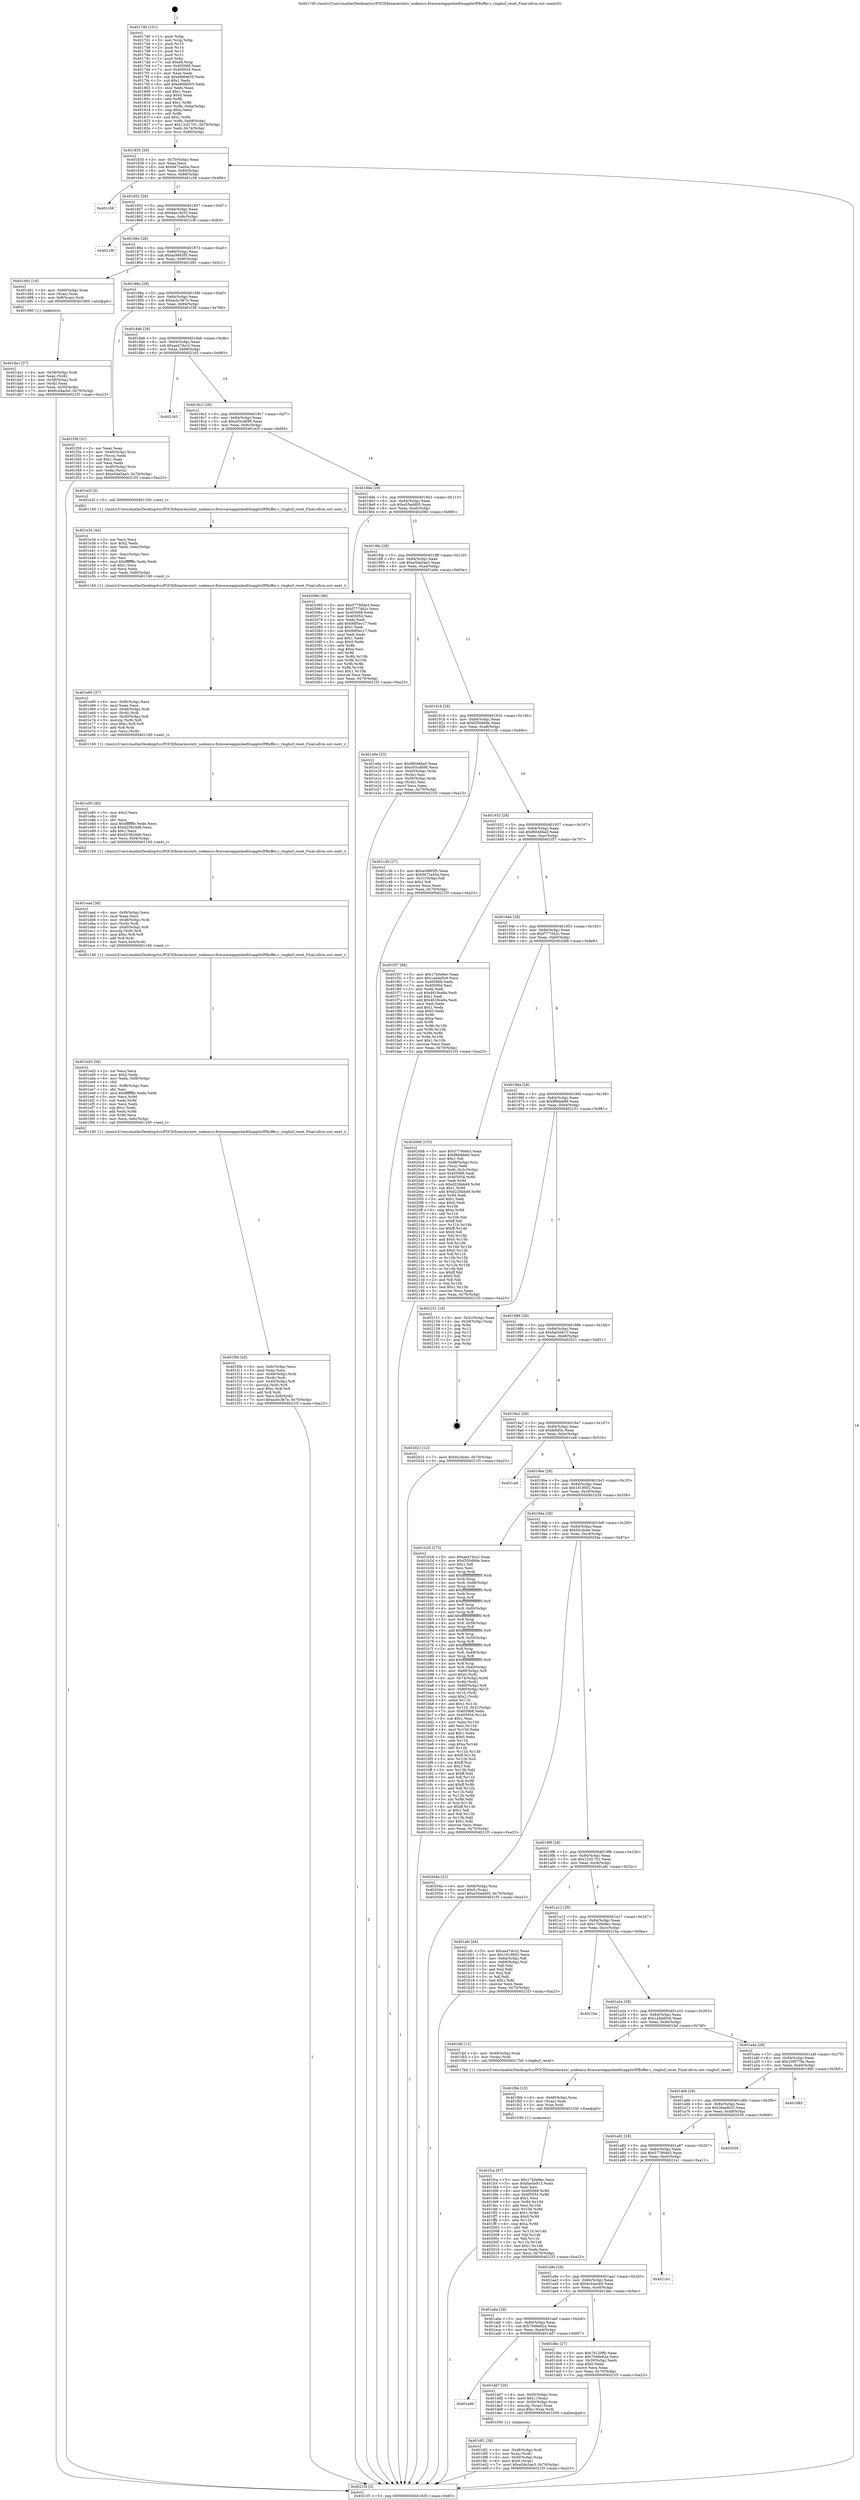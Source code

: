 digraph "0x4017d0" {
  label = "0x4017d0 (/mnt/c/Users/mathe/Desktop/tcc/POCII/binaries/extr_nodemcu-firmwareappmbedtlsapplwIPBuffer.c_ringbuf_reset_Final-ollvm.out::main(0))"
  labelloc = "t"
  node[shape=record]

  Entry [label="",width=0.3,height=0.3,shape=circle,fillcolor=black,style=filled]
  "0x401835" [label="{
     0x401835 [29]\l
     | [instrs]\l
     &nbsp;&nbsp;0x401835 \<+3\>: mov -0x70(%rbp),%eax\l
     &nbsp;&nbsp;0x401838 \<+2\>: mov %eax,%ecx\l
     &nbsp;&nbsp;0x40183a \<+6\>: sub $0x9472a45a,%ecx\l
     &nbsp;&nbsp;0x401840 \<+6\>: mov %eax,-0x84(%rbp)\l
     &nbsp;&nbsp;0x401846 \<+6\>: mov %ecx,-0x88(%rbp)\l
     &nbsp;&nbsp;0x40184c \<+6\>: je 0000000000401c56 \<main+0x486\>\l
  }"]
  "0x401c56" [label="{
     0x401c56\l
  }", style=dashed]
  "0x401852" [label="{
     0x401852 [28]\l
     | [instrs]\l
     &nbsp;&nbsp;0x401852 \<+5\>: jmp 0000000000401857 \<main+0x87\>\l
     &nbsp;&nbsp;0x401857 \<+6\>: mov -0x84(%rbp),%eax\l
     &nbsp;&nbsp;0x40185d \<+5\>: sub $0x9ae1fe35,%eax\l
     &nbsp;&nbsp;0x401862 \<+6\>: mov %eax,-0x8c(%rbp)\l
     &nbsp;&nbsp;0x401868 \<+6\>: je 000000000040219f \<main+0x9cf\>\l
  }"]
  Exit [label="",width=0.3,height=0.3,shape=circle,fillcolor=black,style=filled,peripheries=2]
  "0x40219f" [label="{
     0x40219f\l
  }", style=dashed]
  "0x40186e" [label="{
     0x40186e [28]\l
     | [instrs]\l
     &nbsp;&nbsp;0x40186e \<+5\>: jmp 0000000000401873 \<main+0xa3\>\l
     &nbsp;&nbsp;0x401873 \<+6\>: mov -0x84(%rbp),%eax\l
     &nbsp;&nbsp;0x401879 \<+5\>: sub $0xac9865f5,%eax\l
     &nbsp;&nbsp;0x40187e \<+6\>: mov %eax,-0x90(%rbp)\l
     &nbsp;&nbsp;0x401884 \<+6\>: je 0000000000401d91 \<main+0x5c1\>\l
  }"]
  "0x401fca" [label="{
     0x401fca [87]\l
     | [instrs]\l
     &nbsp;&nbsp;0x401fca \<+5\>: mov $0x17b0e9ec,%ecx\l
     &nbsp;&nbsp;0x401fcf \<+5\>: mov $0xfae5e913,%edx\l
     &nbsp;&nbsp;0x401fd4 \<+2\>: xor %esi,%esi\l
     &nbsp;&nbsp;0x401fd6 \<+8\>: mov 0x405068,%r8d\l
     &nbsp;&nbsp;0x401fde \<+8\>: mov 0x405054,%r9d\l
     &nbsp;&nbsp;0x401fe6 \<+3\>: sub $0x1,%esi\l
     &nbsp;&nbsp;0x401fe9 \<+3\>: mov %r8d,%r10d\l
     &nbsp;&nbsp;0x401fec \<+3\>: add %esi,%r10d\l
     &nbsp;&nbsp;0x401fef \<+4\>: imul %r10d,%r8d\l
     &nbsp;&nbsp;0x401ff3 \<+4\>: and $0x1,%r8d\l
     &nbsp;&nbsp;0x401ff7 \<+4\>: cmp $0x0,%r8d\l
     &nbsp;&nbsp;0x401ffb \<+4\>: sete %r11b\l
     &nbsp;&nbsp;0x401fff \<+4\>: cmp $0xa,%r9d\l
     &nbsp;&nbsp;0x402003 \<+3\>: setl %bl\l
     &nbsp;&nbsp;0x402006 \<+3\>: mov %r11b,%r14b\l
     &nbsp;&nbsp;0x402009 \<+3\>: and %bl,%r14b\l
     &nbsp;&nbsp;0x40200c \<+3\>: xor %bl,%r11b\l
     &nbsp;&nbsp;0x40200f \<+3\>: or %r11b,%r14b\l
     &nbsp;&nbsp;0x402012 \<+4\>: test $0x1,%r14b\l
     &nbsp;&nbsp;0x402016 \<+3\>: cmovne %edx,%ecx\l
     &nbsp;&nbsp;0x402019 \<+3\>: mov %ecx,-0x70(%rbp)\l
     &nbsp;&nbsp;0x40201c \<+5\>: jmp 00000000004021f3 \<main+0xa23\>\l
  }"]
  "0x401d91" [label="{
     0x401d91 [16]\l
     | [instrs]\l
     &nbsp;&nbsp;0x401d91 \<+4\>: mov -0x60(%rbp),%rax\l
     &nbsp;&nbsp;0x401d95 \<+3\>: mov (%rax),%rax\l
     &nbsp;&nbsp;0x401d98 \<+4\>: mov 0x8(%rax),%rdi\l
     &nbsp;&nbsp;0x401d9c \<+5\>: call 0000000000401060 \<atoi@plt\>\l
     | [calls]\l
     &nbsp;&nbsp;0x401060 \{1\} (unknown)\l
  }"]
  "0x40188a" [label="{
     0x40188a [28]\l
     | [instrs]\l
     &nbsp;&nbsp;0x40188a \<+5\>: jmp 000000000040188f \<main+0xbf\>\l
     &nbsp;&nbsp;0x40188f \<+6\>: mov -0x84(%rbp),%eax\l
     &nbsp;&nbsp;0x401895 \<+5\>: sub $0xacbc367e,%eax\l
     &nbsp;&nbsp;0x40189a \<+6\>: mov %eax,-0x94(%rbp)\l
     &nbsp;&nbsp;0x4018a0 \<+6\>: je 0000000000401f38 \<main+0x768\>\l
  }"]
  "0x401fbb" [label="{
     0x401fbb [15]\l
     | [instrs]\l
     &nbsp;&nbsp;0x401fbb \<+4\>: mov -0x48(%rbp),%rax\l
     &nbsp;&nbsp;0x401fbf \<+3\>: mov (%rax),%rax\l
     &nbsp;&nbsp;0x401fc2 \<+3\>: mov %rax,%rdi\l
     &nbsp;&nbsp;0x401fc5 \<+5\>: call 0000000000401030 \<free@plt\>\l
     | [calls]\l
     &nbsp;&nbsp;0x401030 \{1\} (unknown)\l
  }"]
  "0x401f38" [label="{
     0x401f38 [31]\l
     | [instrs]\l
     &nbsp;&nbsp;0x401f38 \<+2\>: xor %eax,%eax\l
     &nbsp;&nbsp;0x401f3a \<+4\>: mov -0x40(%rbp),%rcx\l
     &nbsp;&nbsp;0x401f3e \<+2\>: mov (%rcx),%edx\l
     &nbsp;&nbsp;0x401f40 \<+3\>: sub $0x1,%eax\l
     &nbsp;&nbsp;0x401f43 \<+2\>: sub %eax,%edx\l
     &nbsp;&nbsp;0x401f45 \<+4\>: mov -0x40(%rbp),%rcx\l
     &nbsp;&nbsp;0x401f49 \<+2\>: mov %edx,(%rcx)\l
     &nbsp;&nbsp;0x401f4b \<+7\>: movl $0xe5da5ae3,-0x70(%rbp)\l
     &nbsp;&nbsp;0x401f52 \<+5\>: jmp 00000000004021f3 \<main+0xa23\>\l
  }"]
  "0x4018a6" [label="{
     0x4018a6 [28]\l
     | [instrs]\l
     &nbsp;&nbsp;0x4018a6 \<+5\>: jmp 00000000004018ab \<main+0xdb\>\l
     &nbsp;&nbsp;0x4018ab \<+6\>: mov -0x84(%rbp),%eax\l
     &nbsp;&nbsp;0x4018b1 \<+5\>: sub $0xae47dcc2,%eax\l
     &nbsp;&nbsp;0x4018b6 \<+6\>: mov %eax,-0x98(%rbp)\l
     &nbsp;&nbsp;0x4018bc \<+6\>: je 0000000000402163 \<main+0x993\>\l
  }"]
  "0x401f0b" [label="{
     0x401f0b [45]\l
     | [instrs]\l
     &nbsp;&nbsp;0x401f0b \<+6\>: mov -0xfc(%rbp),%ecx\l
     &nbsp;&nbsp;0x401f11 \<+3\>: imul %eax,%ecx\l
     &nbsp;&nbsp;0x401f14 \<+4\>: mov -0x48(%rbp),%rdi\l
     &nbsp;&nbsp;0x401f18 \<+3\>: mov (%rdi),%rdi\l
     &nbsp;&nbsp;0x401f1b \<+4\>: mov -0x40(%rbp),%r8\l
     &nbsp;&nbsp;0x401f1f \<+3\>: movslq (%r8),%r8\l
     &nbsp;&nbsp;0x401f22 \<+4\>: imul $0xc,%r8,%r8\l
     &nbsp;&nbsp;0x401f26 \<+3\>: add %r8,%rdi\l
     &nbsp;&nbsp;0x401f29 \<+3\>: mov %ecx,0x8(%rdi)\l
     &nbsp;&nbsp;0x401f2c \<+7\>: movl $0xacbc367e,-0x70(%rbp)\l
     &nbsp;&nbsp;0x401f33 \<+5\>: jmp 00000000004021f3 \<main+0xa23\>\l
  }"]
  "0x402163" [label="{
     0x402163\l
  }", style=dashed]
  "0x4018c2" [label="{
     0x4018c2 [28]\l
     | [instrs]\l
     &nbsp;&nbsp;0x4018c2 \<+5\>: jmp 00000000004018c7 \<main+0xf7\>\l
     &nbsp;&nbsp;0x4018c7 \<+6\>: mov -0x84(%rbp),%eax\l
     &nbsp;&nbsp;0x4018cd \<+5\>: sub $0xe55cd690,%eax\l
     &nbsp;&nbsp;0x4018d2 \<+6\>: mov %eax,-0x9c(%rbp)\l
     &nbsp;&nbsp;0x4018d8 \<+6\>: je 0000000000401e2f \<main+0x65f\>\l
  }"]
  "0x401ed3" [label="{
     0x401ed3 [56]\l
     | [instrs]\l
     &nbsp;&nbsp;0x401ed3 \<+2\>: xor %ecx,%ecx\l
     &nbsp;&nbsp;0x401ed5 \<+5\>: mov $0x2,%edx\l
     &nbsp;&nbsp;0x401eda \<+6\>: mov %edx,-0xf8(%rbp)\l
     &nbsp;&nbsp;0x401ee0 \<+1\>: cltd\l
     &nbsp;&nbsp;0x401ee1 \<+6\>: mov -0xf8(%rbp),%esi\l
     &nbsp;&nbsp;0x401ee7 \<+2\>: idiv %esi\l
     &nbsp;&nbsp;0x401ee9 \<+6\>: imul $0xfffffffe,%edx,%edx\l
     &nbsp;&nbsp;0x401eef \<+3\>: mov %ecx,%r9d\l
     &nbsp;&nbsp;0x401ef2 \<+3\>: sub %edx,%r9d\l
     &nbsp;&nbsp;0x401ef5 \<+2\>: mov %ecx,%edx\l
     &nbsp;&nbsp;0x401ef7 \<+3\>: sub $0x1,%edx\l
     &nbsp;&nbsp;0x401efa \<+3\>: add %edx,%r9d\l
     &nbsp;&nbsp;0x401efd \<+3\>: sub %r9d,%ecx\l
     &nbsp;&nbsp;0x401f00 \<+6\>: mov %ecx,-0xfc(%rbp)\l
     &nbsp;&nbsp;0x401f06 \<+5\>: call 0000000000401160 \<next_i\>\l
     | [calls]\l
     &nbsp;&nbsp;0x401160 \{1\} (/mnt/c/Users/mathe/Desktop/tcc/POCII/binaries/extr_nodemcu-firmwareappmbedtlsapplwIPBuffer.c_ringbuf_reset_Final-ollvm.out::next_i)\l
  }"]
  "0x401e2f" [label="{
     0x401e2f [5]\l
     | [instrs]\l
     &nbsp;&nbsp;0x401e2f \<+5\>: call 0000000000401160 \<next_i\>\l
     | [calls]\l
     &nbsp;&nbsp;0x401160 \{1\} (/mnt/c/Users/mathe/Desktop/tcc/POCII/binaries/extr_nodemcu-firmwareappmbedtlsapplwIPBuffer.c_ringbuf_reset_Final-ollvm.out::next_i)\l
  }"]
  "0x4018de" [label="{
     0x4018de [28]\l
     | [instrs]\l
     &nbsp;&nbsp;0x4018de \<+5\>: jmp 00000000004018e3 \<main+0x113\>\l
     &nbsp;&nbsp;0x4018e3 \<+6\>: mov -0x84(%rbp),%eax\l
     &nbsp;&nbsp;0x4018e9 \<+5\>: sub $0xe55edd05,%eax\l
     &nbsp;&nbsp;0x4018ee \<+6\>: mov %eax,-0xa0(%rbp)\l
     &nbsp;&nbsp;0x4018f4 \<+6\>: je 0000000000402060 \<main+0x890\>\l
  }"]
  "0x401ead" [label="{
     0x401ead [38]\l
     | [instrs]\l
     &nbsp;&nbsp;0x401ead \<+6\>: mov -0xf4(%rbp),%ecx\l
     &nbsp;&nbsp;0x401eb3 \<+3\>: imul %eax,%ecx\l
     &nbsp;&nbsp;0x401eb6 \<+4\>: mov -0x48(%rbp),%rdi\l
     &nbsp;&nbsp;0x401eba \<+3\>: mov (%rdi),%rdi\l
     &nbsp;&nbsp;0x401ebd \<+4\>: mov -0x40(%rbp),%r8\l
     &nbsp;&nbsp;0x401ec1 \<+3\>: movslq (%r8),%r8\l
     &nbsp;&nbsp;0x401ec4 \<+4\>: imul $0xc,%r8,%r8\l
     &nbsp;&nbsp;0x401ec8 \<+3\>: add %r8,%rdi\l
     &nbsp;&nbsp;0x401ecb \<+3\>: mov %ecx,0x4(%rdi)\l
     &nbsp;&nbsp;0x401ece \<+5\>: call 0000000000401160 \<next_i\>\l
     | [calls]\l
     &nbsp;&nbsp;0x401160 \{1\} (/mnt/c/Users/mathe/Desktop/tcc/POCII/binaries/extr_nodemcu-firmwareappmbedtlsapplwIPBuffer.c_ringbuf_reset_Final-ollvm.out::next_i)\l
  }"]
  "0x402060" [label="{
     0x402060 [88]\l
     | [instrs]\l
     &nbsp;&nbsp;0x402060 \<+5\>: mov $0x57790de3,%eax\l
     &nbsp;&nbsp;0x402065 \<+5\>: mov $0xf777d42c,%ecx\l
     &nbsp;&nbsp;0x40206a \<+7\>: mov 0x405068,%edx\l
     &nbsp;&nbsp;0x402071 \<+7\>: mov 0x405054,%esi\l
     &nbsp;&nbsp;0x402078 \<+2\>: mov %edx,%edi\l
     &nbsp;&nbsp;0x40207a \<+6\>: add $0x9df5ec17,%edi\l
     &nbsp;&nbsp;0x402080 \<+3\>: sub $0x1,%edi\l
     &nbsp;&nbsp;0x402083 \<+6\>: sub $0x9df5ec17,%edi\l
     &nbsp;&nbsp;0x402089 \<+3\>: imul %edi,%edx\l
     &nbsp;&nbsp;0x40208c \<+3\>: and $0x1,%edx\l
     &nbsp;&nbsp;0x40208f \<+3\>: cmp $0x0,%edx\l
     &nbsp;&nbsp;0x402092 \<+4\>: sete %r8b\l
     &nbsp;&nbsp;0x402096 \<+3\>: cmp $0xa,%esi\l
     &nbsp;&nbsp;0x402099 \<+4\>: setl %r9b\l
     &nbsp;&nbsp;0x40209d \<+3\>: mov %r8b,%r10b\l
     &nbsp;&nbsp;0x4020a0 \<+3\>: and %r9b,%r10b\l
     &nbsp;&nbsp;0x4020a3 \<+3\>: xor %r9b,%r8b\l
     &nbsp;&nbsp;0x4020a6 \<+3\>: or %r8b,%r10b\l
     &nbsp;&nbsp;0x4020a9 \<+4\>: test $0x1,%r10b\l
     &nbsp;&nbsp;0x4020ad \<+3\>: cmovne %ecx,%eax\l
     &nbsp;&nbsp;0x4020b0 \<+3\>: mov %eax,-0x70(%rbp)\l
     &nbsp;&nbsp;0x4020b3 \<+5\>: jmp 00000000004021f3 \<main+0xa23\>\l
  }"]
  "0x4018fa" [label="{
     0x4018fa [28]\l
     | [instrs]\l
     &nbsp;&nbsp;0x4018fa \<+5\>: jmp 00000000004018ff \<main+0x12f\>\l
     &nbsp;&nbsp;0x4018ff \<+6\>: mov -0x84(%rbp),%eax\l
     &nbsp;&nbsp;0x401905 \<+5\>: sub $0xe5da5ae3,%eax\l
     &nbsp;&nbsp;0x40190a \<+6\>: mov %eax,-0xa4(%rbp)\l
     &nbsp;&nbsp;0x401910 \<+6\>: je 0000000000401e0e \<main+0x63e\>\l
  }"]
  "0x401e85" [label="{
     0x401e85 [40]\l
     | [instrs]\l
     &nbsp;&nbsp;0x401e85 \<+5\>: mov $0x2,%ecx\l
     &nbsp;&nbsp;0x401e8a \<+1\>: cltd\l
     &nbsp;&nbsp;0x401e8b \<+2\>: idiv %ecx\l
     &nbsp;&nbsp;0x401e8d \<+6\>: imul $0xfffffffe,%edx,%ecx\l
     &nbsp;&nbsp;0x401e93 \<+6\>: sub $0x623924d6,%ecx\l
     &nbsp;&nbsp;0x401e99 \<+3\>: add $0x1,%ecx\l
     &nbsp;&nbsp;0x401e9c \<+6\>: add $0x623924d6,%ecx\l
     &nbsp;&nbsp;0x401ea2 \<+6\>: mov %ecx,-0xf4(%rbp)\l
     &nbsp;&nbsp;0x401ea8 \<+5\>: call 0000000000401160 \<next_i\>\l
     | [calls]\l
     &nbsp;&nbsp;0x401160 \{1\} (/mnt/c/Users/mathe/Desktop/tcc/POCII/binaries/extr_nodemcu-firmwareappmbedtlsapplwIPBuffer.c_ringbuf_reset_Final-ollvm.out::next_i)\l
  }"]
  "0x401e0e" [label="{
     0x401e0e [33]\l
     | [instrs]\l
     &nbsp;&nbsp;0x401e0e \<+5\>: mov $0xf6046ba5,%eax\l
     &nbsp;&nbsp;0x401e13 \<+5\>: mov $0xe55cd690,%ecx\l
     &nbsp;&nbsp;0x401e18 \<+4\>: mov -0x40(%rbp),%rdx\l
     &nbsp;&nbsp;0x401e1c \<+2\>: mov (%rdx),%esi\l
     &nbsp;&nbsp;0x401e1e \<+4\>: mov -0x50(%rbp),%rdx\l
     &nbsp;&nbsp;0x401e22 \<+2\>: cmp (%rdx),%esi\l
     &nbsp;&nbsp;0x401e24 \<+3\>: cmovl %ecx,%eax\l
     &nbsp;&nbsp;0x401e27 \<+3\>: mov %eax,-0x70(%rbp)\l
     &nbsp;&nbsp;0x401e2a \<+5\>: jmp 00000000004021f3 \<main+0xa23\>\l
  }"]
  "0x401916" [label="{
     0x401916 [28]\l
     | [instrs]\l
     &nbsp;&nbsp;0x401916 \<+5\>: jmp 000000000040191b \<main+0x14b\>\l
     &nbsp;&nbsp;0x40191b \<+6\>: mov -0x84(%rbp),%eax\l
     &nbsp;&nbsp;0x401921 \<+5\>: sub $0xf350d69e,%eax\l
     &nbsp;&nbsp;0x401926 \<+6\>: mov %eax,-0xa8(%rbp)\l
     &nbsp;&nbsp;0x40192c \<+6\>: je 0000000000401c3b \<main+0x46b\>\l
  }"]
  "0x401e60" [label="{
     0x401e60 [37]\l
     | [instrs]\l
     &nbsp;&nbsp;0x401e60 \<+6\>: mov -0xf0(%rbp),%ecx\l
     &nbsp;&nbsp;0x401e66 \<+3\>: imul %eax,%ecx\l
     &nbsp;&nbsp;0x401e69 \<+4\>: mov -0x48(%rbp),%rdi\l
     &nbsp;&nbsp;0x401e6d \<+3\>: mov (%rdi),%rdi\l
     &nbsp;&nbsp;0x401e70 \<+4\>: mov -0x40(%rbp),%r8\l
     &nbsp;&nbsp;0x401e74 \<+3\>: movslq (%r8),%r8\l
     &nbsp;&nbsp;0x401e77 \<+4\>: imul $0xc,%r8,%r8\l
     &nbsp;&nbsp;0x401e7b \<+3\>: add %r8,%rdi\l
     &nbsp;&nbsp;0x401e7e \<+2\>: mov %ecx,(%rdi)\l
     &nbsp;&nbsp;0x401e80 \<+5\>: call 0000000000401160 \<next_i\>\l
     | [calls]\l
     &nbsp;&nbsp;0x401160 \{1\} (/mnt/c/Users/mathe/Desktop/tcc/POCII/binaries/extr_nodemcu-firmwareappmbedtlsapplwIPBuffer.c_ringbuf_reset_Final-ollvm.out::next_i)\l
  }"]
  "0x401c3b" [label="{
     0x401c3b [27]\l
     | [instrs]\l
     &nbsp;&nbsp;0x401c3b \<+5\>: mov $0xac9865f5,%eax\l
     &nbsp;&nbsp;0x401c40 \<+5\>: mov $0x9472a45a,%ecx\l
     &nbsp;&nbsp;0x401c45 \<+3\>: mov -0x31(%rbp),%dl\l
     &nbsp;&nbsp;0x401c48 \<+3\>: test $0x1,%dl\l
     &nbsp;&nbsp;0x401c4b \<+3\>: cmovne %ecx,%eax\l
     &nbsp;&nbsp;0x401c4e \<+3\>: mov %eax,-0x70(%rbp)\l
     &nbsp;&nbsp;0x401c51 \<+5\>: jmp 00000000004021f3 \<main+0xa23\>\l
  }"]
  "0x401932" [label="{
     0x401932 [28]\l
     | [instrs]\l
     &nbsp;&nbsp;0x401932 \<+5\>: jmp 0000000000401937 \<main+0x167\>\l
     &nbsp;&nbsp;0x401937 \<+6\>: mov -0x84(%rbp),%eax\l
     &nbsp;&nbsp;0x40193d \<+5\>: sub $0xf6046ba5,%eax\l
     &nbsp;&nbsp;0x401942 \<+6\>: mov %eax,-0xac(%rbp)\l
     &nbsp;&nbsp;0x401948 \<+6\>: je 0000000000401f57 \<main+0x787\>\l
  }"]
  "0x401e34" [label="{
     0x401e34 [44]\l
     | [instrs]\l
     &nbsp;&nbsp;0x401e34 \<+2\>: xor %ecx,%ecx\l
     &nbsp;&nbsp;0x401e36 \<+5\>: mov $0x2,%edx\l
     &nbsp;&nbsp;0x401e3b \<+6\>: mov %edx,-0xec(%rbp)\l
     &nbsp;&nbsp;0x401e41 \<+1\>: cltd\l
     &nbsp;&nbsp;0x401e42 \<+6\>: mov -0xec(%rbp),%esi\l
     &nbsp;&nbsp;0x401e48 \<+2\>: idiv %esi\l
     &nbsp;&nbsp;0x401e4a \<+6\>: imul $0xfffffffe,%edx,%edx\l
     &nbsp;&nbsp;0x401e50 \<+3\>: sub $0x1,%ecx\l
     &nbsp;&nbsp;0x401e53 \<+2\>: sub %ecx,%edx\l
     &nbsp;&nbsp;0x401e55 \<+6\>: mov %edx,-0xf0(%rbp)\l
     &nbsp;&nbsp;0x401e5b \<+5\>: call 0000000000401160 \<next_i\>\l
     | [calls]\l
     &nbsp;&nbsp;0x401160 \{1\} (/mnt/c/Users/mathe/Desktop/tcc/POCII/binaries/extr_nodemcu-firmwareappmbedtlsapplwIPBuffer.c_ringbuf_reset_Final-ollvm.out::next_i)\l
  }"]
  "0x401f57" [label="{
     0x401f57 [88]\l
     | [instrs]\l
     &nbsp;&nbsp;0x401f57 \<+5\>: mov $0x17b0e9ec,%eax\l
     &nbsp;&nbsp;0x401f5c \<+5\>: mov $0x1a4dd5c6,%ecx\l
     &nbsp;&nbsp;0x401f61 \<+7\>: mov 0x405068,%edx\l
     &nbsp;&nbsp;0x401f68 \<+7\>: mov 0x405054,%esi\l
     &nbsp;&nbsp;0x401f6f \<+2\>: mov %edx,%edi\l
     &nbsp;&nbsp;0x401f71 \<+6\>: sub $0x4619ce8a,%edi\l
     &nbsp;&nbsp;0x401f77 \<+3\>: sub $0x1,%edi\l
     &nbsp;&nbsp;0x401f7a \<+6\>: add $0x4619ce8a,%edi\l
     &nbsp;&nbsp;0x401f80 \<+3\>: imul %edi,%edx\l
     &nbsp;&nbsp;0x401f83 \<+3\>: and $0x1,%edx\l
     &nbsp;&nbsp;0x401f86 \<+3\>: cmp $0x0,%edx\l
     &nbsp;&nbsp;0x401f89 \<+4\>: sete %r8b\l
     &nbsp;&nbsp;0x401f8d \<+3\>: cmp $0xa,%esi\l
     &nbsp;&nbsp;0x401f90 \<+4\>: setl %r9b\l
     &nbsp;&nbsp;0x401f94 \<+3\>: mov %r8b,%r10b\l
     &nbsp;&nbsp;0x401f97 \<+3\>: and %r9b,%r10b\l
     &nbsp;&nbsp;0x401f9a \<+3\>: xor %r9b,%r8b\l
     &nbsp;&nbsp;0x401f9d \<+3\>: or %r8b,%r10b\l
     &nbsp;&nbsp;0x401fa0 \<+4\>: test $0x1,%r10b\l
     &nbsp;&nbsp;0x401fa4 \<+3\>: cmovne %ecx,%eax\l
     &nbsp;&nbsp;0x401fa7 \<+3\>: mov %eax,-0x70(%rbp)\l
     &nbsp;&nbsp;0x401faa \<+5\>: jmp 00000000004021f3 \<main+0xa23\>\l
  }"]
  "0x40194e" [label="{
     0x40194e [28]\l
     | [instrs]\l
     &nbsp;&nbsp;0x40194e \<+5\>: jmp 0000000000401953 \<main+0x183\>\l
     &nbsp;&nbsp;0x401953 \<+6\>: mov -0x84(%rbp),%eax\l
     &nbsp;&nbsp;0x401959 \<+5\>: sub $0xf777d42c,%eax\l
     &nbsp;&nbsp;0x40195e \<+6\>: mov %eax,-0xb0(%rbp)\l
     &nbsp;&nbsp;0x401964 \<+6\>: je 00000000004020b8 \<main+0x8e8\>\l
  }"]
  "0x401df1" [label="{
     0x401df1 [29]\l
     | [instrs]\l
     &nbsp;&nbsp;0x401df1 \<+4\>: mov -0x48(%rbp),%rdi\l
     &nbsp;&nbsp;0x401df5 \<+3\>: mov %rax,(%rdi)\l
     &nbsp;&nbsp;0x401df8 \<+4\>: mov -0x40(%rbp),%rax\l
     &nbsp;&nbsp;0x401dfc \<+6\>: movl $0x0,(%rax)\l
     &nbsp;&nbsp;0x401e02 \<+7\>: movl $0xe5da5ae3,-0x70(%rbp)\l
     &nbsp;&nbsp;0x401e09 \<+5\>: jmp 00000000004021f3 \<main+0xa23\>\l
  }"]
  "0x4020b8" [label="{
     0x4020b8 [153]\l
     | [instrs]\l
     &nbsp;&nbsp;0x4020b8 \<+5\>: mov $0x57790de3,%eax\l
     &nbsp;&nbsp;0x4020bd \<+5\>: mov $0xf8fdeb6d,%ecx\l
     &nbsp;&nbsp;0x4020c2 \<+2\>: mov $0x1,%dl\l
     &nbsp;&nbsp;0x4020c4 \<+4\>: mov -0x68(%rbp),%rsi\l
     &nbsp;&nbsp;0x4020c8 \<+2\>: mov (%rsi),%edi\l
     &nbsp;&nbsp;0x4020ca \<+3\>: mov %edi,-0x2c(%rbp)\l
     &nbsp;&nbsp;0x4020cd \<+7\>: mov 0x405068,%edi\l
     &nbsp;&nbsp;0x4020d4 \<+8\>: mov 0x405054,%r8d\l
     &nbsp;&nbsp;0x4020dc \<+3\>: mov %edi,%r9d\l
     &nbsp;&nbsp;0x4020df \<+7\>: sub $0xd226bb49,%r9d\l
     &nbsp;&nbsp;0x4020e6 \<+4\>: sub $0x1,%r9d\l
     &nbsp;&nbsp;0x4020ea \<+7\>: add $0xd226bb49,%r9d\l
     &nbsp;&nbsp;0x4020f1 \<+4\>: imul %r9d,%edi\l
     &nbsp;&nbsp;0x4020f5 \<+3\>: and $0x1,%edi\l
     &nbsp;&nbsp;0x4020f8 \<+3\>: cmp $0x0,%edi\l
     &nbsp;&nbsp;0x4020fb \<+4\>: sete %r10b\l
     &nbsp;&nbsp;0x4020ff \<+4\>: cmp $0xa,%r8d\l
     &nbsp;&nbsp;0x402103 \<+4\>: setl %r11b\l
     &nbsp;&nbsp;0x402107 \<+3\>: mov %r10b,%bl\l
     &nbsp;&nbsp;0x40210a \<+3\>: xor $0xff,%bl\l
     &nbsp;&nbsp;0x40210d \<+3\>: mov %r11b,%r14b\l
     &nbsp;&nbsp;0x402110 \<+4\>: xor $0xff,%r14b\l
     &nbsp;&nbsp;0x402114 \<+3\>: xor $0x0,%dl\l
     &nbsp;&nbsp;0x402117 \<+3\>: mov %bl,%r15b\l
     &nbsp;&nbsp;0x40211a \<+4\>: and $0x0,%r15b\l
     &nbsp;&nbsp;0x40211e \<+3\>: and %dl,%r10b\l
     &nbsp;&nbsp;0x402121 \<+3\>: mov %r14b,%r12b\l
     &nbsp;&nbsp;0x402124 \<+4\>: and $0x0,%r12b\l
     &nbsp;&nbsp;0x402128 \<+3\>: and %dl,%r11b\l
     &nbsp;&nbsp;0x40212b \<+3\>: or %r10b,%r15b\l
     &nbsp;&nbsp;0x40212e \<+3\>: or %r11b,%r12b\l
     &nbsp;&nbsp;0x402131 \<+3\>: xor %r12b,%r15b\l
     &nbsp;&nbsp;0x402134 \<+3\>: or %r14b,%bl\l
     &nbsp;&nbsp;0x402137 \<+3\>: xor $0xff,%bl\l
     &nbsp;&nbsp;0x40213a \<+3\>: or $0x0,%dl\l
     &nbsp;&nbsp;0x40213d \<+2\>: and %dl,%bl\l
     &nbsp;&nbsp;0x40213f \<+3\>: or %bl,%r15b\l
     &nbsp;&nbsp;0x402142 \<+4\>: test $0x1,%r15b\l
     &nbsp;&nbsp;0x402146 \<+3\>: cmovne %ecx,%eax\l
     &nbsp;&nbsp;0x402149 \<+3\>: mov %eax,-0x70(%rbp)\l
     &nbsp;&nbsp;0x40214c \<+5\>: jmp 00000000004021f3 \<main+0xa23\>\l
  }"]
  "0x40196a" [label="{
     0x40196a [28]\l
     | [instrs]\l
     &nbsp;&nbsp;0x40196a \<+5\>: jmp 000000000040196f \<main+0x19f\>\l
     &nbsp;&nbsp;0x40196f \<+6\>: mov -0x84(%rbp),%eax\l
     &nbsp;&nbsp;0x401975 \<+5\>: sub $0xf8fdeb6d,%eax\l
     &nbsp;&nbsp;0x40197a \<+6\>: mov %eax,-0xb4(%rbp)\l
     &nbsp;&nbsp;0x401980 \<+6\>: je 0000000000402151 \<main+0x981\>\l
  }"]
  "0x401ad6" [label="{
     0x401ad6\l
  }", style=dashed]
  "0x402151" [label="{
     0x402151 [18]\l
     | [instrs]\l
     &nbsp;&nbsp;0x402151 \<+3\>: mov -0x2c(%rbp),%eax\l
     &nbsp;&nbsp;0x402154 \<+4\>: lea -0x28(%rbp),%rsp\l
     &nbsp;&nbsp;0x402158 \<+1\>: pop %rbx\l
     &nbsp;&nbsp;0x402159 \<+2\>: pop %r12\l
     &nbsp;&nbsp;0x40215b \<+2\>: pop %r13\l
     &nbsp;&nbsp;0x40215d \<+2\>: pop %r14\l
     &nbsp;&nbsp;0x40215f \<+2\>: pop %r15\l
     &nbsp;&nbsp;0x402161 \<+1\>: pop %rbp\l
     &nbsp;&nbsp;0x402162 \<+1\>: ret\l
  }"]
  "0x401986" [label="{
     0x401986 [28]\l
     | [instrs]\l
     &nbsp;&nbsp;0x401986 \<+5\>: jmp 000000000040198b \<main+0x1bb\>\l
     &nbsp;&nbsp;0x40198b \<+6\>: mov -0x84(%rbp),%eax\l
     &nbsp;&nbsp;0x401991 \<+5\>: sub $0xfae5e913,%eax\l
     &nbsp;&nbsp;0x401996 \<+6\>: mov %eax,-0xb8(%rbp)\l
     &nbsp;&nbsp;0x40199c \<+6\>: je 0000000000402021 \<main+0x851\>\l
  }"]
  "0x401dd7" [label="{
     0x401dd7 [26]\l
     | [instrs]\l
     &nbsp;&nbsp;0x401dd7 \<+4\>: mov -0x50(%rbp),%rax\l
     &nbsp;&nbsp;0x401ddb \<+6\>: movl $0x1,(%rax)\l
     &nbsp;&nbsp;0x401de1 \<+4\>: mov -0x50(%rbp),%rax\l
     &nbsp;&nbsp;0x401de5 \<+3\>: movslq (%rax),%rax\l
     &nbsp;&nbsp;0x401de8 \<+4\>: imul $0xc,%rax,%rdi\l
     &nbsp;&nbsp;0x401dec \<+5\>: call 0000000000401050 \<malloc@plt\>\l
     | [calls]\l
     &nbsp;&nbsp;0x401050 \{1\} (unknown)\l
  }"]
  "0x402021" [label="{
     0x402021 [12]\l
     | [instrs]\l
     &nbsp;&nbsp;0x402021 \<+7\>: movl $0x92cdcbe,-0x70(%rbp)\l
     &nbsp;&nbsp;0x402028 \<+5\>: jmp 00000000004021f3 \<main+0xa23\>\l
  }"]
  "0x4019a2" [label="{
     0x4019a2 [28]\l
     | [instrs]\l
     &nbsp;&nbsp;0x4019a2 \<+5\>: jmp 00000000004019a7 \<main+0x1d7\>\l
     &nbsp;&nbsp;0x4019a7 \<+6\>: mov -0x84(%rbp),%eax\l
     &nbsp;&nbsp;0x4019ad \<+5\>: sub $0xb0bf3c,%eax\l
     &nbsp;&nbsp;0x4019b2 \<+6\>: mov %eax,-0xbc(%rbp)\l
     &nbsp;&nbsp;0x4019b8 \<+6\>: je 0000000000401ce6 \<main+0x516\>\l
  }"]
  "0x401aba" [label="{
     0x401aba [28]\l
     | [instrs]\l
     &nbsp;&nbsp;0x401aba \<+5\>: jmp 0000000000401abf \<main+0x2ef\>\l
     &nbsp;&nbsp;0x401abf \<+6\>: mov -0x84(%rbp),%eax\l
     &nbsp;&nbsp;0x401ac5 \<+5\>: sub $0x7046e62a,%eax\l
     &nbsp;&nbsp;0x401aca \<+6\>: mov %eax,-0xe4(%rbp)\l
     &nbsp;&nbsp;0x401ad0 \<+6\>: je 0000000000401dd7 \<main+0x607\>\l
  }"]
  "0x401ce6" [label="{
     0x401ce6\l
  }", style=dashed]
  "0x4019be" [label="{
     0x4019be [28]\l
     | [instrs]\l
     &nbsp;&nbsp;0x4019be \<+5\>: jmp 00000000004019c3 \<main+0x1f3\>\l
     &nbsp;&nbsp;0x4019c3 \<+6\>: mov -0x84(%rbp),%eax\l
     &nbsp;&nbsp;0x4019c9 \<+5\>: sub $0x1819002,%eax\l
     &nbsp;&nbsp;0x4019ce \<+6\>: mov %eax,-0xc0(%rbp)\l
     &nbsp;&nbsp;0x4019d4 \<+6\>: je 0000000000401b28 \<main+0x358\>\l
  }"]
  "0x401dbc" [label="{
     0x401dbc [27]\l
     | [instrs]\l
     &nbsp;&nbsp;0x401dbc \<+5\>: mov $0x7d120ffc,%eax\l
     &nbsp;&nbsp;0x401dc1 \<+5\>: mov $0x7046e62a,%ecx\l
     &nbsp;&nbsp;0x401dc6 \<+3\>: mov -0x30(%rbp),%edx\l
     &nbsp;&nbsp;0x401dc9 \<+3\>: cmp $0x0,%edx\l
     &nbsp;&nbsp;0x401dcc \<+3\>: cmove %ecx,%eax\l
     &nbsp;&nbsp;0x401dcf \<+3\>: mov %eax,-0x70(%rbp)\l
     &nbsp;&nbsp;0x401dd2 \<+5\>: jmp 00000000004021f3 \<main+0xa23\>\l
  }"]
  "0x401b28" [label="{
     0x401b28 [275]\l
     | [instrs]\l
     &nbsp;&nbsp;0x401b28 \<+5\>: mov $0xae47dcc2,%eax\l
     &nbsp;&nbsp;0x401b2d \<+5\>: mov $0xf350d69e,%ecx\l
     &nbsp;&nbsp;0x401b32 \<+2\>: mov $0x1,%dl\l
     &nbsp;&nbsp;0x401b34 \<+2\>: xor %esi,%esi\l
     &nbsp;&nbsp;0x401b36 \<+3\>: mov %rsp,%rdi\l
     &nbsp;&nbsp;0x401b39 \<+4\>: add $0xfffffffffffffff0,%rdi\l
     &nbsp;&nbsp;0x401b3d \<+3\>: mov %rdi,%rsp\l
     &nbsp;&nbsp;0x401b40 \<+4\>: mov %rdi,-0x68(%rbp)\l
     &nbsp;&nbsp;0x401b44 \<+3\>: mov %rsp,%rdi\l
     &nbsp;&nbsp;0x401b47 \<+4\>: add $0xfffffffffffffff0,%rdi\l
     &nbsp;&nbsp;0x401b4b \<+3\>: mov %rdi,%rsp\l
     &nbsp;&nbsp;0x401b4e \<+3\>: mov %rsp,%r8\l
     &nbsp;&nbsp;0x401b51 \<+4\>: add $0xfffffffffffffff0,%r8\l
     &nbsp;&nbsp;0x401b55 \<+3\>: mov %r8,%rsp\l
     &nbsp;&nbsp;0x401b58 \<+4\>: mov %r8,-0x60(%rbp)\l
     &nbsp;&nbsp;0x401b5c \<+3\>: mov %rsp,%r8\l
     &nbsp;&nbsp;0x401b5f \<+4\>: add $0xfffffffffffffff0,%r8\l
     &nbsp;&nbsp;0x401b63 \<+3\>: mov %r8,%rsp\l
     &nbsp;&nbsp;0x401b66 \<+4\>: mov %r8,-0x58(%rbp)\l
     &nbsp;&nbsp;0x401b6a \<+3\>: mov %rsp,%r8\l
     &nbsp;&nbsp;0x401b6d \<+4\>: add $0xfffffffffffffff0,%r8\l
     &nbsp;&nbsp;0x401b71 \<+3\>: mov %r8,%rsp\l
     &nbsp;&nbsp;0x401b74 \<+4\>: mov %r8,-0x50(%rbp)\l
     &nbsp;&nbsp;0x401b78 \<+3\>: mov %rsp,%r8\l
     &nbsp;&nbsp;0x401b7b \<+4\>: add $0xfffffffffffffff0,%r8\l
     &nbsp;&nbsp;0x401b7f \<+3\>: mov %r8,%rsp\l
     &nbsp;&nbsp;0x401b82 \<+4\>: mov %r8,-0x48(%rbp)\l
     &nbsp;&nbsp;0x401b86 \<+3\>: mov %rsp,%r8\l
     &nbsp;&nbsp;0x401b89 \<+4\>: add $0xfffffffffffffff0,%r8\l
     &nbsp;&nbsp;0x401b8d \<+3\>: mov %r8,%rsp\l
     &nbsp;&nbsp;0x401b90 \<+4\>: mov %r8,-0x40(%rbp)\l
     &nbsp;&nbsp;0x401b94 \<+4\>: mov -0x68(%rbp),%r8\l
     &nbsp;&nbsp;0x401b98 \<+7\>: movl $0x0,(%r8)\l
     &nbsp;&nbsp;0x401b9f \<+4\>: mov -0x74(%rbp),%r9d\l
     &nbsp;&nbsp;0x401ba3 \<+3\>: mov %r9d,(%rdi)\l
     &nbsp;&nbsp;0x401ba6 \<+4\>: mov -0x60(%rbp),%r8\l
     &nbsp;&nbsp;0x401baa \<+4\>: mov -0x80(%rbp),%r10\l
     &nbsp;&nbsp;0x401bae \<+3\>: mov %r10,(%r8)\l
     &nbsp;&nbsp;0x401bb1 \<+3\>: cmpl $0x2,(%rdi)\l
     &nbsp;&nbsp;0x401bb4 \<+4\>: setne %r11b\l
     &nbsp;&nbsp;0x401bb8 \<+4\>: and $0x1,%r11b\l
     &nbsp;&nbsp;0x401bbc \<+4\>: mov %r11b,-0x31(%rbp)\l
     &nbsp;&nbsp;0x401bc0 \<+7\>: mov 0x405068,%ebx\l
     &nbsp;&nbsp;0x401bc7 \<+8\>: mov 0x405054,%r14d\l
     &nbsp;&nbsp;0x401bcf \<+3\>: sub $0x1,%esi\l
     &nbsp;&nbsp;0x401bd2 \<+3\>: mov %ebx,%r15d\l
     &nbsp;&nbsp;0x401bd5 \<+3\>: add %esi,%r15d\l
     &nbsp;&nbsp;0x401bd8 \<+4\>: imul %r15d,%ebx\l
     &nbsp;&nbsp;0x401bdc \<+3\>: and $0x1,%ebx\l
     &nbsp;&nbsp;0x401bdf \<+3\>: cmp $0x0,%ebx\l
     &nbsp;&nbsp;0x401be2 \<+4\>: sete %r11b\l
     &nbsp;&nbsp;0x401be6 \<+4\>: cmp $0xa,%r14d\l
     &nbsp;&nbsp;0x401bea \<+4\>: setl %r12b\l
     &nbsp;&nbsp;0x401bee \<+3\>: mov %r11b,%r13b\l
     &nbsp;&nbsp;0x401bf1 \<+4\>: xor $0xff,%r13b\l
     &nbsp;&nbsp;0x401bf5 \<+3\>: mov %r12b,%sil\l
     &nbsp;&nbsp;0x401bf8 \<+4\>: xor $0xff,%sil\l
     &nbsp;&nbsp;0x401bfc \<+3\>: xor $0x1,%dl\l
     &nbsp;&nbsp;0x401bff \<+3\>: mov %r13b,%dil\l
     &nbsp;&nbsp;0x401c02 \<+4\>: and $0xff,%dil\l
     &nbsp;&nbsp;0x401c06 \<+3\>: and %dl,%r11b\l
     &nbsp;&nbsp;0x401c09 \<+3\>: mov %sil,%r8b\l
     &nbsp;&nbsp;0x401c0c \<+4\>: and $0xff,%r8b\l
     &nbsp;&nbsp;0x401c10 \<+3\>: and %dl,%r12b\l
     &nbsp;&nbsp;0x401c13 \<+3\>: or %r11b,%dil\l
     &nbsp;&nbsp;0x401c16 \<+3\>: or %r12b,%r8b\l
     &nbsp;&nbsp;0x401c19 \<+3\>: xor %r8b,%dil\l
     &nbsp;&nbsp;0x401c1c \<+3\>: or %sil,%r13b\l
     &nbsp;&nbsp;0x401c1f \<+4\>: xor $0xff,%r13b\l
     &nbsp;&nbsp;0x401c23 \<+3\>: or $0x1,%dl\l
     &nbsp;&nbsp;0x401c26 \<+3\>: and %dl,%r13b\l
     &nbsp;&nbsp;0x401c29 \<+3\>: or %r13b,%dil\l
     &nbsp;&nbsp;0x401c2c \<+4\>: test $0x1,%dil\l
     &nbsp;&nbsp;0x401c30 \<+3\>: cmovne %ecx,%eax\l
     &nbsp;&nbsp;0x401c33 \<+3\>: mov %eax,-0x70(%rbp)\l
     &nbsp;&nbsp;0x401c36 \<+5\>: jmp 00000000004021f3 \<main+0xa23\>\l
  }"]
  "0x4019da" [label="{
     0x4019da [28]\l
     | [instrs]\l
     &nbsp;&nbsp;0x4019da \<+5\>: jmp 00000000004019df \<main+0x20f\>\l
     &nbsp;&nbsp;0x4019df \<+6\>: mov -0x84(%rbp),%eax\l
     &nbsp;&nbsp;0x4019e5 \<+5\>: sub $0x92cdcbe,%eax\l
     &nbsp;&nbsp;0x4019ea \<+6\>: mov %eax,-0xc4(%rbp)\l
     &nbsp;&nbsp;0x4019f0 \<+6\>: je 000000000040204a \<main+0x87a\>\l
  }"]
  "0x401a9e" [label="{
     0x401a9e [28]\l
     | [instrs]\l
     &nbsp;&nbsp;0x401a9e \<+5\>: jmp 0000000000401aa3 \<main+0x2d3\>\l
     &nbsp;&nbsp;0x401aa3 \<+6\>: mov -0x84(%rbp),%eax\l
     &nbsp;&nbsp;0x401aa9 \<+5\>: sub $0x6c44acb0,%eax\l
     &nbsp;&nbsp;0x401aae \<+6\>: mov %eax,-0xe0(%rbp)\l
     &nbsp;&nbsp;0x401ab4 \<+6\>: je 0000000000401dbc \<main+0x5ec\>\l
  }"]
  "0x40204a" [label="{
     0x40204a [22]\l
     | [instrs]\l
     &nbsp;&nbsp;0x40204a \<+4\>: mov -0x68(%rbp),%rax\l
     &nbsp;&nbsp;0x40204e \<+6\>: movl $0x0,(%rax)\l
     &nbsp;&nbsp;0x402054 \<+7\>: movl $0xe55edd05,-0x70(%rbp)\l
     &nbsp;&nbsp;0x40205b \<+5\>: jmp 00000000004021f3 \<main+0xa23\>\l
  }"]
  "0x4019f6" [label="{
     0x4019f6 [28]\l
     | [instrs]\l
     &nbsp;&nbsp;0x4019f6 \<+5\>: jmp 00000000004019fb \<main+0x22b\>\l
     &nbsp;&nbsp;0x4019fb \<+6\>: mov -0x84(%rbp),%eax\l
     &nbsp;&nbsp;0x401a01 \<+5\>: sub $0x12cf1701,%eax\l
     &nbsp;&nbsp;0x401a06 \<+6\>: mov %eax,-0xc8(%rbp)\l
     &nbsp;&nbsp;0x401a0c \<+6\>: je 0000000000401afc \<main+0x32c\>\l
  }"]
  "0x4021e1" [label="{
     0x4021e1\l
  }", style=dashed]
  "0x401afc" [label="{
     0x401afc [44]\l
     | [instrs]\l
     &nbsp;&nbsp;0x401afc \<+5\>: mov $0xae47dcc2,%eax\l
     &nbsp;&nbsp;0x401b01 \<+5\>: mov $0x1819002,%ecx\l
     &nbsp;&nbsp;0x401b06 \<+3\>: mov -0x6a(%rbp),%dl\l
     &nbsp;&nbsp;0x401b09 \<+4\>: mov -0x69(%rbp),%sil\l
     &nbsp;&nbsp;0x401b0d \<+3\>: mov %dl,%dil\l
     &nbsp;&nbsp;0x401b10 \<+3\>: and %sil,%dil\l
     &nbsp;&nbsp;0x401b13 \<+3\>: xor %sil,%dl\l
     &nbsp;&nbsp;0x401b16 \<+3\>: or %dl,%dil\l
     &nbsp;&nbsp;0x401b19 \<+4\>: test $0x1,%dil\l
     &nbsp;&nbsp;0x401b1d \<+3\>: cmovne %ecx,%eax\l
     &nbsp;&nbsp;0x401b20 \<+3\>: mov %eax,-0x70(%rbp)\l
     &nbsp;&nbsp;0x401b23 \<+5\>: jmp 00000000004021f3 \<main+0xa23\>\l
  }"]
  "0x401a12" [label="{
     0x401a12 [28]\l
     | [instrs]\l
     &nbsp;&nbsp;0x401a12 \<+5\>: jmp 0000000000401a17 \<main+0x247\>\l
     &nbsp;&nbsp;0x401a17 \<+6\>: mov -0x84(%rbp),%eax\l
     &nbsp;&nbsp;0x401a1d \<+5\>: sub $0x17b0e9ec,%eax\l
     &nbsp;&nbsp;0x401a22 \<+6\>: mov %eax,-0xcc(%rbp)\l
     &nbsp;&nbsp;0x401a28 \<+6\>: je 00000000004021ba \<main+0x9ea\>\l
  }"]
  "0x4021f3" [label="{
     0x4021f3 [5]\l
     | [instrs]\l
     &nbsp;&nbsp;0x4021f3 \<+5\>: jmp 0000000000401835 \<main+0x65\>\l
  }"]
  "0x4017d0" [label="{
     0x4017d0 [101]\l
     | [instrs]\l
     &nbsp;&nbsp;0x4017d0 \<+1\>: push %rbp\l
     &nbsp;&nbsp;0x4017d1 \<+3\>: mov %rsp,%rbp\l
     &nbsp;&nbsp;0x4017d4 \<+2\>: push %r15\l
     &nbsp;&nbsp;0x4017d6 \<+2\>: push %r14\l
     &nbsp;&nbsp;0x4017d8 \<+2\>: push %r13\l
     &nbsp;&nbsp;0x4017da \<+2\>: push %r12\l
     &nbsp;&nbsp;0x4017dc \<+1\>: push %rbx\l
     &nbsp;&nbsp;0x4017dd \<+7\>: sub $0xe8,%rsp\l
     &nbsp;&nbsp;0x4017e4 \<+7\>: mov 0x405068,%eax\l
     &nbsp;&nbsp;0x4017eb \<+7\>: mov 0x405054,%ecx\l
     &nbsp;&nbsp;0x4017f2 \<+2\>: mov %eax,%edx\l
     &nbsp;&nbsp;0x4017f4 \<+6\>: sub $0xe9dfe655,%edx\l
     &nbsp;&nbsp;0x4017fa \<+3\>: sub $0x1,%edx\l
     &nbsp;&nbsp;0x4017fd \<+6\>: add $0xe9dfe655,%edx\l
     &nbsp;&nbsp;0x401803 \<+3\>: imul %edx,%eax\l
     &nbsp;&nbsp;0x401806 \<+3\>: and $0x1,%eax\l
     &nbsp;&nbsp;0x401809 \<+3\>: cmp $0x0,%eax\l
     &nbsp;&nbsp;0x40180c \<+4\>: sete %r8b\l
     &nbsp;&nbsp;0x401810 \<+4\>: and $0x1,%r8b\l
     &nbsp;&nbsp;0x401814 \<+4\>: mov %r8b,-0x6a(%rbp)\l
     &nbsp;&nbsp;0x401818 \<+3\>: cmp $0xa,%ecx\l
     &nbsp;&nbsp;0x40181b \<+4\>: setl %r8b\l
     &nbsp;&nbsp;0x40181f \<+4\>: and $0x1,%r8b\l
     &nbsp;&nbsp;0x401823 \<+4\>: mov %r8b,-0x69(%rbp)\l
     &nbsp;&nbsp;0x401827 \<+7\>: movl $0x12cf1701,-0x70(%rbp)\l
     &nbsp;&nbsp;0x40182e \<+3\>: mov %edi,-0x74(%rbp)\l
     &nbsp;&nbsp;0x401831 \<+4\>: mov %rsi,-0x80(%rbp)\l
  }"]
  "0x401a82" [label="{
     0x401a82 [28]\l
     | [instrs]\l
     &nbsp;&nbsp;0x401a82 \<+5\>: jmp 0000000000401a87 \<main+0x2b7\>\l
     &nbsp;&nbsp;0x401a87 \<+6\>: mov -0x84(%rbp),%eax\l
     &nbsp;&nbsp;0x401a8d \<+5\>: sub $0x57790de3,%eax\l
     &nbsp;&nbsp;0x401a92 \<+6\>: mov %eax,-0xdc(%rbp)\l
     &nbsp;&nbsp;0x401a98 \<+6\>: je 00000000004021e1 \<main+0xa11\>\l
  }"]
  "0x401da1" [label="{
     0x401da1 [27]\l
     | [instrs]\l
     &nbsp;&nbsp;0x401da1 \<+4\>: mov -0x58(%rbp),%rdi\l
     &nbsp;&nbsp;0x401da5 \<+2\>: mov %eax,(%rdi)\l
     &nbsp;&nbsp;0x401da7 \<+4\>: mov -0x58(%rbp),%rdi\l
     &nbsp;&nbsp;0x401dab \<+2\>: mov (%rdi),%eax\l
     &nbsp;&nbsp;0x401dad \<+3\>: mov %eax,-0x30(%rbp)\l
     &nbsp;&nbsp;0x401db0 \<+7\>: movl $0x6c44acb0,-0x70(%rbp)\l
     &nbsp;&nbsp;0x401db7 \<+5\>: jmp 00000000004021f3 \<main+0xa23\>\l
  }"]
  "0x402039" [label="{
     0x402039\l
  }", style=dashed]
  "0x4021ba" [label="{
     0x4021ba\l
  }", style=dashed]
  "0x401a2e" [label="{
     0x401a2e [28]\l
     | [instrs]\l
     &nbsp;&nbsp;0x401a2e \<+5\>: jmp 0000000000401a33 \<main+0x263\>\l
     &nbsp;&nbsp;0x401a33 \<+6\>: mov -0x84(%rbp),%eax\l
     &nbsp;&nbsp;0x401a39 \<+5\>: sub $0x1a4dd5c6,%eax\l
     &nbsp;&nbsp;0x401a3e \<+6\>: mov %eax,-0xd0(%rbp)\l
     &nbsp;&nbsp;0x401a44 \<+6\>: je 0000000000401faf \<main+0x7df\>\l
  }"]
  "0x401a66" [label="{
     0x401a66 [28]\l
     | [instrs]\l
     &nbsp;&nbsp;0x401a66 \<+5\>: jmp 0000000000401a6b \<main+0x29b\>\l
     &nbsp;&nbsp;0x401a6b \<+6\>: mov -0x84(%rbp),%eax\l
     &nbsp;&nbsp;0x401a71 \<+5\>: sub $0x3fea9b33,%eax\l
     &nbsp;&nbsp;0x401a76 \<+6\>: mov %eax,-0xd8(%rbp)\l
     &nbsp;&nbsp;0x401a7c \<+6\>: je 0000000000402039 \<main+0x869\>\l
  }"]
  "0x401faf" [label="{
     0x401faf [12]\l
     | [instrs]\l
     &nbsp;&nbsp;0x401faf \<+4\>: mov -0x48(%rbp),%rax\l
     &nbsp;&nbsp;0x401fb3 \<+3\>: mov (%rax),%rdi\l
     &nbsp;&nbsp;0x401fb6 \<+5\>: call 00000000004017b0 \<ringbuf_reset\>\l
     | [calls]\l
     &nbsp;&nbsp;0x4017b0 \{1\} (/mnt/c/Users/mathe/Desktop/tcc/POCII/binaries/extr_nodemcu-firmwareappmbedtlsapplwIPBuffer.c_ringbuf_reset_Final-ollvm.out::ringbuf_reset)\l
  }"]
  "0x401a4a" [label="{
     0x401a4a [28]\l
     | [instrs]\l
     &nbsp;&nbsp;0x401a4a \<+5\>: jmp 0000000000401a4f \<main+0x27f\>\l
     &nbsp;&nbsp;0x401a4f \<+6\>: mov -0x84(%rbp),%eax\l
     &nbsp;&nbsp;0x401a55 \<+5\>: sub $0x25f8776e,%eax\l
     &nbsp;&nbsp;0x401a5a \<+6\>: mov %eax,-0xd4(%rbp)\l
     &nbsp;&nbsp;0x401a60 \<+6\>: je 0000000000401d85 \<main+0x5b5\>\l
  }"]
  "0x401d85" [label="{
     0x401d85\l
  }", style=dashed]
  Entry -> "0x4017d0" [label=" 1"]
  "0x401835" -> "0x401c56" [label=" 0"]
  "0x401835" -> "0x401852" [label=" 17"]
  "0x402151" -> Exit [label=" 1"]
  "0x401852" -> "0x40219f" [label=" 0"]
  "0x401852" -> "0x40186e" [label=" 17"]
  "0x4020b8" -> "0x4021f3" [label=" 1"]
  "0x40186e" -> "0x401d91" [label=" 1"]
  "0x40186e" -> "0x40188a" [label=" 16"]
  "0x402060" -> "0x4021f3" [label=" 1"]
  "0x40188a" -> "0x401f38" [label=" 1"]
  "0x40188a" -> "0x4018a6" [label=" 15"]
  "0x40204a" -> "0x4021f3" [label=" 1"]
  "0x4018a6" -> "0x402163" [label=" 0"]
  "0x4018a6" -> "0x4018c2" [label=" 15"]
  "0x402021" -> "0x4021f3" [label=" 1"]
  "0x4018c2" -> "0x401e2f" [label=" 1"]
  "0x4018c2" -> "0x4018de" [label=" 14"]
  "0x401fca" -> "0x4021f3" [label=" 1"]
  "0x4018de" -> "0x402060" [label=" 1"]
  "0x4018de" -> "0x4018fa" [label=" 13"]
  "0x401fbb" -> "0x401fca" [label=" 1"]
  "0x4018fa" -> "0x401e0e" [label=" 2"]
  "0x4018fa" -> "0x401916" [label=" 11"]
  "0x401faf" -> "0x401fbb" [label=" 1"]
  "0x401916" -> "0x401c3b" [label=" 1"]
  "0x401916" -> "0x401932" [label=" 10"]
  "0x401f57" -> "0x4021f3" [label=" 1"]
  "0x401932" -> "0x401f57" [label=" 1"]
  "0x401932" -> "0x40194e" [label=" 9"]
  "0x401f38" -> "0x4021f3" [label=" 1"]
  "0x40194e" -> "0x4020b8" [label=" 1"]
  "0x40194e" -> "0x40196a" [label=" 8"]
  "0x401f0b" -> "0x4021f3" [label=" 1"]
  "0x40196a" -> "0x402151" [label=" 1"]
  "0x40196a" -> "0x401986" [label=" 7"]
  "0x401ed3" -> "0x401f0b" [label=" 1"]
  "0x401986" -> "0x402021" [label=" 1"]
  "0x401986" -> "0x4019a2" [label=" 6"]
  "0x401ead" -> "0x401ed3" [label=" 1"]
  "0x4019a2" -> "0x401ce6" [label=" 0"]
  "0x4019a2" -> "0x4019be" [label=" 6"]
  "0x401e60" -> "0x401e85" [label=" 1"]
  "0x4019be" -> "0x401b28" [label=" 1"]
  "0x4019be" -> "0x4019da" [label=" 5"]
  "0x401e34" -> "0x401e60" [label=" 1"]
  "0x4019da" -> "0x40204a" [label=" 1"]
  "0x4019da" -> "0x4019f6" [label=" 4"]
  "0x401e0e" -> "0x4021f3" [label=" 2"]
  "0x4019f6" -> "0x401afc" [label=" 1"]
  "0x4019f6" -> "0x401a12" [label=" 3"]
  "0x401afc" -> "0x4021f3" [label=" 1"]
  "0x4017d0" -> "0x401835" [label=" 1"]
  "0x4021f3" -> "0x401835" [label=" 16"]
  "0x401df1" -> "0x4021f3" [label=" 1"]
  "0x401b28" -> "0x4021f3" [label=" 1"]
  "0x401c3b" -> "0x4021f3" [label=" 1"]
  "0x401d91" -> "0x401da1" [label=" 1"]
  "0x401da1" -> "0x4021f3" [label=" 1"]
  "0x401aba" -> "0x401ad6" [label=" 0"]
  "0x401a12" -> "0x4021ba" [label=" 0"]
  "0x401a12" -> "0x401a2e" [label=" 3"]
  "0x401aba" -> "0x401dd7" [label=" 1"]
  "0x401a2e" -> "0x401faf" [label=" 1"]
  "0x401a2e" -> "0x401a4a" [label=" 2"]
  "0x401dbc" -> "0x4021f3" [label=" 1"]
  "0x401a4a" -> "0x401d85" [label=" 0"]
  "0x401a4a" -> "0x401a66" [label=" 2"]
  "0x401e85" -> "0x401ead" [label=" 1"]
  "0x401a66" -> "0x402039" [label=" 0"]
  "0x401a66" -> "0x401a82" [label=" 2"]
  "0x401dd7" -> "0x401df1" [label=" 1"]
  "0x401a82" -> "0x4021e1" [label=" 0"]
  "0x401a82" -> "0x401a9e" [label=" 2"]
  "0x401e2f" -> "0x401e34" [label=" 1"]
  "0x401a9e" -> "0x401dbc" [label=" 1"]
  "0x401a9e" -> "0x401aba" [label=" 1"]
}
